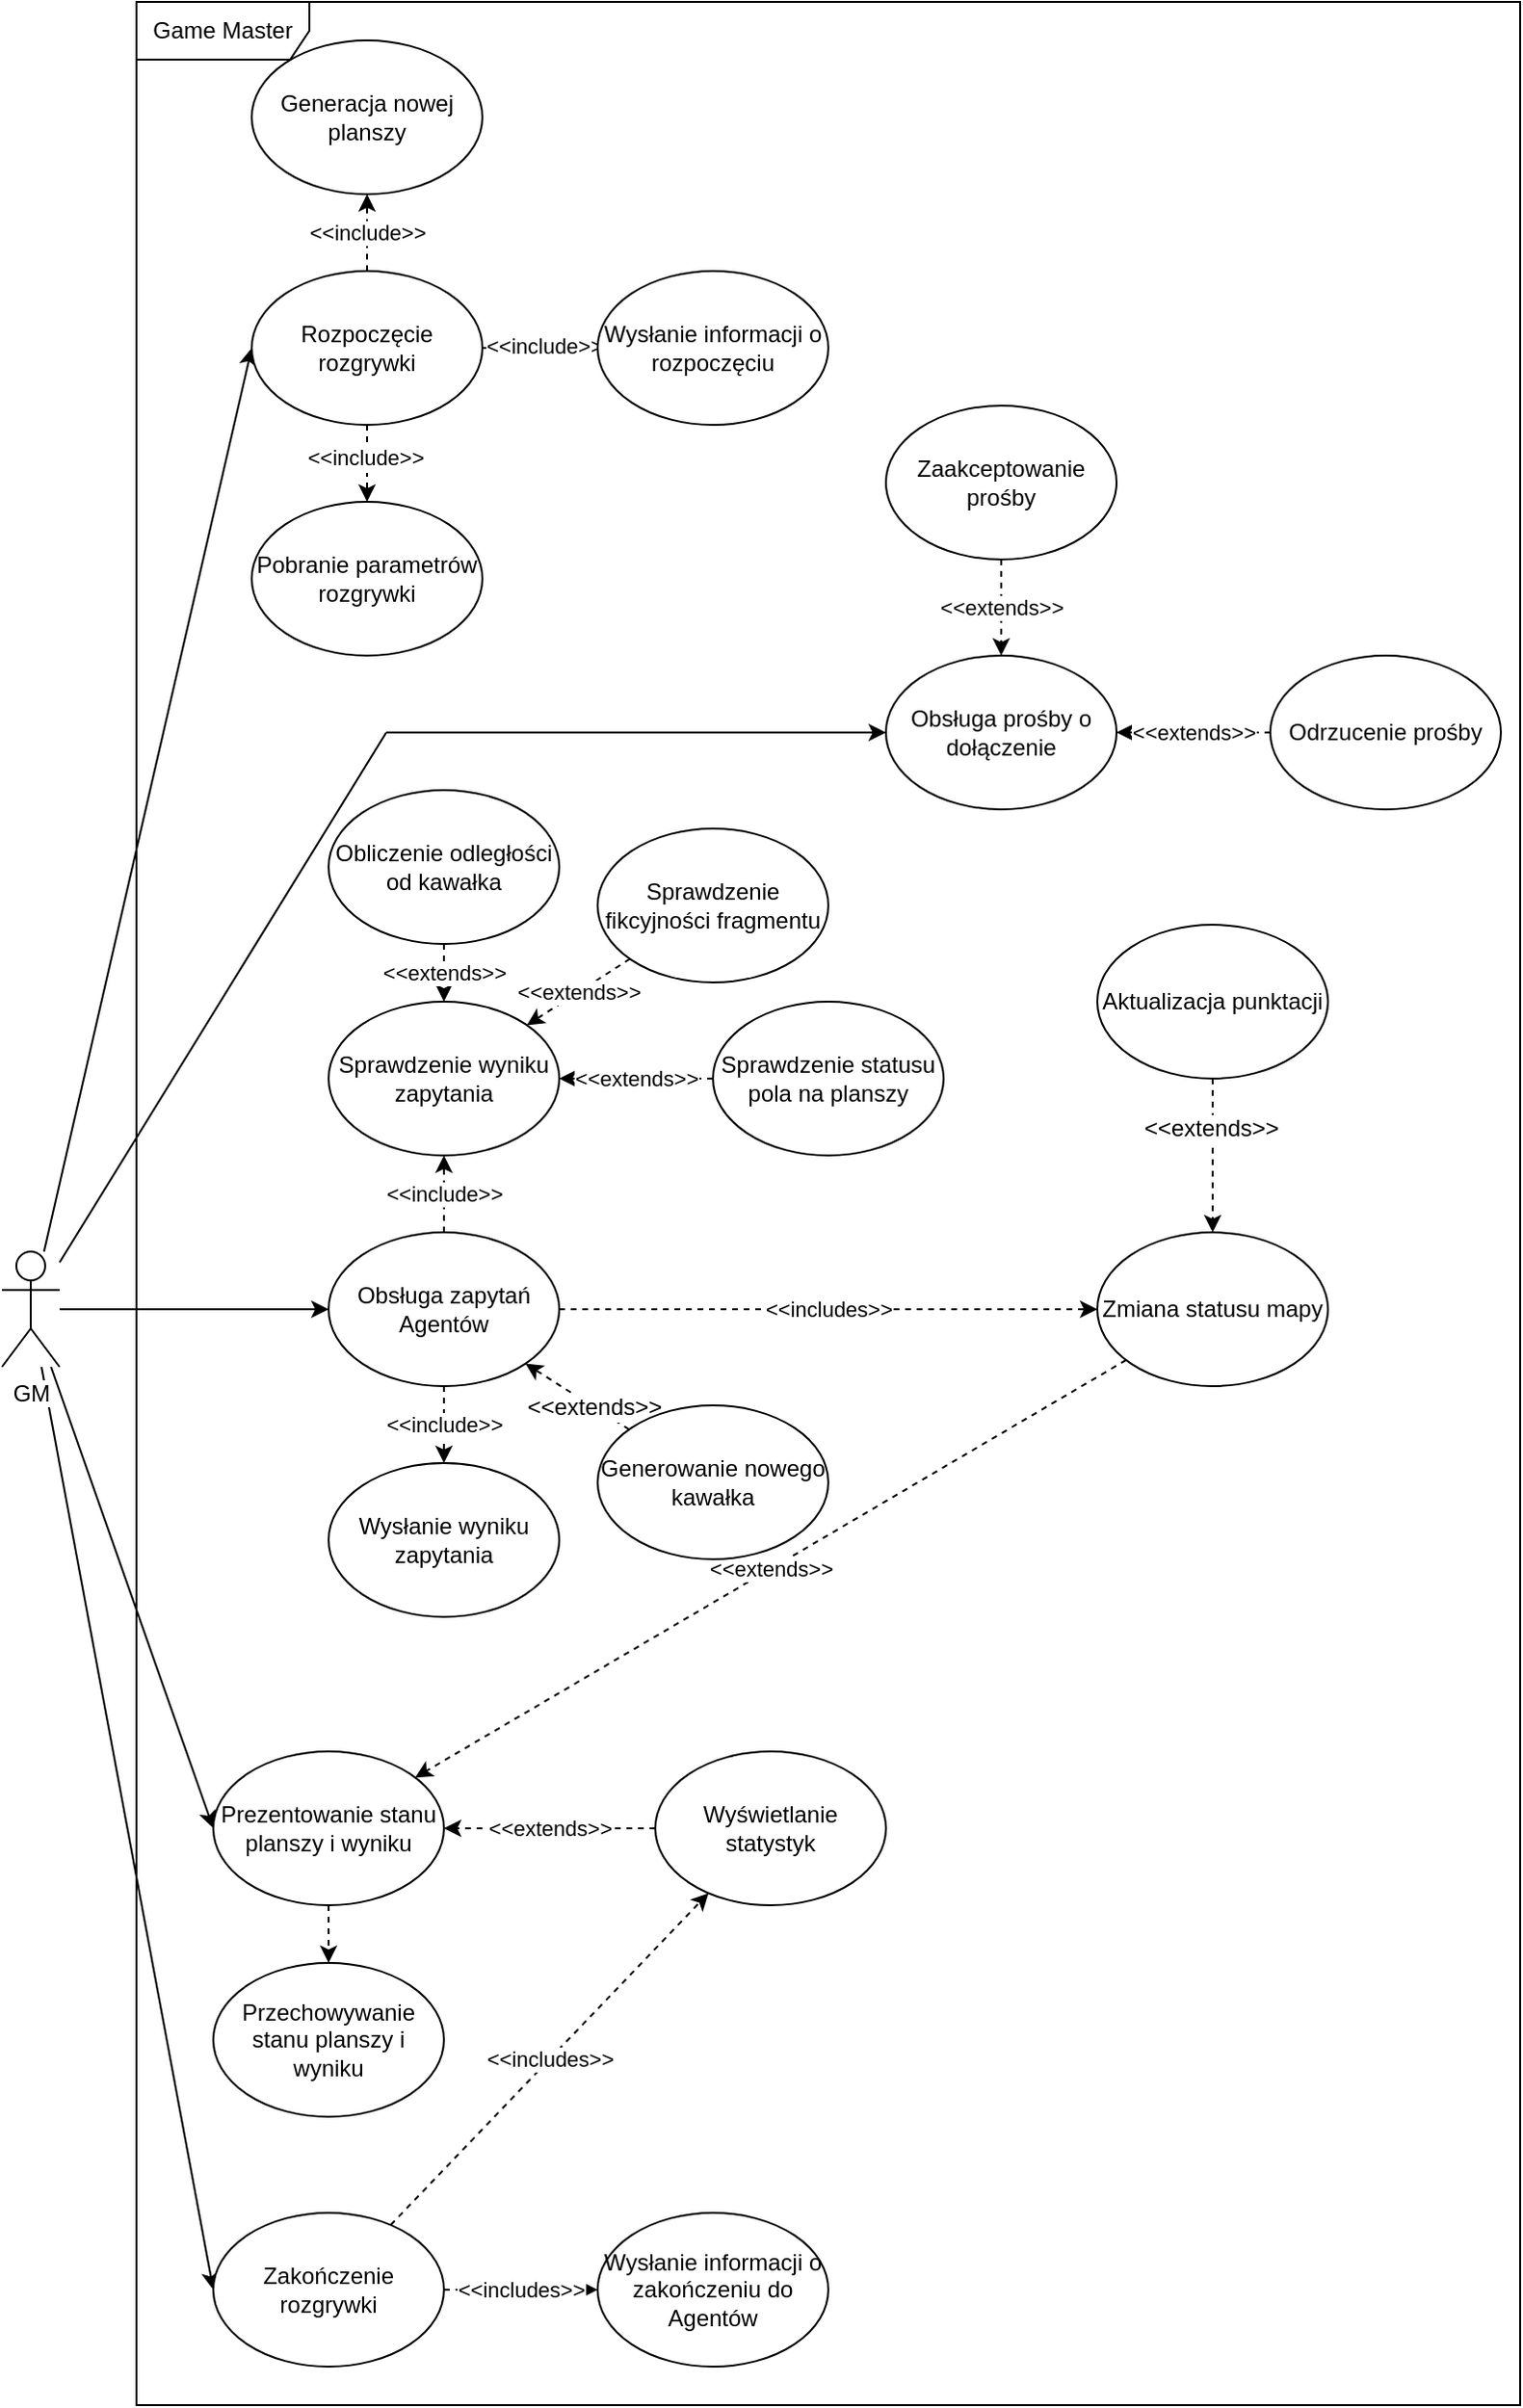 <mxfile version="12.1.7" type="device" pages="1"><diagram id="U9kRQNVFODTXAcQ1SdaR" name="Page-1"><mxGraphModel dx="2690" dy="2711" grid="1" gridSize="10" guides="1" tooltips="1" connect="1" arrows="1" fold="1" page="1" pageScale="1" pageWidth="827" pageHeight="1169" math="0" shadow="0"><root><mxCell id="0"/><mxCell id="1" parent="0"/><mxCell id="L_J3_wjP_E8PLOl_AcGN-9" style="edgeStyle=orthogonalEdgeStyle;rounded=0;orthogonalLoop=1;jettySize=auto;html=1;entryX=0;entryY=0.5;entryDx=0;entryDy=0;" parent="1" source="L_J3_wjP_E8PLOl_AcGN-1" target="L_J3_wjP_E8PLOl_AcGN-8" edge="1"><mxGeometry relative="1" as="geometry"/></mxCell><mxCell id="L_J3_wjP_E8PLOl_AcGN-15" style="edgeStyle=entityRelationEdgeStyle;rounded=0;orthogonalLoop=1;jettySize=auto;html=1;entryX=0;entryY=0.5;entryDx=0;entryDy=0;" parent="1" target="L_J3_wjP_E8PLOl_AcGN-10" edge="1"><mxGeometry relative="1" as="geometry"><mxPoint x="290" y="90" as="sourcePoint"/></mxGeometry></mxCell><mxCell id="L_J3_wjP_E8PLOl_AcGN-16" style="rounded=0;orthogonalLoop=1;jettySize=auto;html=1;entryX=0;entryY=0.5;entryDx=0;entryDy=0;" parent="1" source="L_J3_wjP_E8PLOl_AcGN-1" target="L_J3_wjP_E8PLOl_AcGN-11" edge="1"><mxGeometry relative="1" as="geometry"/></mxCell><mxCell id="L_J3_wjP_E8PLOl_AcGN-17" style="rounded=0;orthogonalLoop=1;jettySize=auto;html=1;entryX=0;entryY=0.5;entryDx=0;entryDy=0;" parent="1" source="L_J3_wjP_E8PLOl_AcGN-1" target="L_J3_wjP_E8PLOl_AcGN-12" edge="1"><mxGeometry relative="1" as="geometry"/></mxCell><mxCell id="L_J3_wjP_E8PLOl_AcGN-20" style="rounded=0;orthogonalLoop=1;jettySize=auto;html=1;entryX=0;entryY=0.5;entryDx=0;entryDy=0;" parent="1" source="L_J3_wjP_E8PLOl_AcGN-1" target="L_J3_wjP_E8PLOl_AcGN-13" edge="1"><mxGeometry relative="1" as="geometry"/></mxCell><mxCell id="9LyLQmyznBljdoRDGVZj-3" style="rounded=0;orthogonalLoop=1;jettySize=auto;html=1;endArrow=none;endFill=0;" edge="1" parent="1" source="L_J3_wjP_E8PLOl_AcGN-1"><mxGeometry relative="1" as="geometry"><mxPoint x="290" y="90" as="targetPoint"/></mxGeometry></mxCell><mxCell id="L_J3_wjP_E8PLOl_AcGN-1" value="GM" style="shape=umlActor;verticalLabelPosition=bottom;labelBackgroundColor=#ffffff;verticalAlign=top;html=1;" parent="1" vertex="1"><mxGeometry x="90" y="360" width="30" height="60" as="geometry"/></mxCell><mxCell id="L_J3_wjP_E8PLOl_AcGN-43" value="&amp;lt;&amp;lt;include&amp;gt;&amp;gt;" style="edgeStyle=none;rounded=0;orthogonalLoop=1;jettySize=auto;html=1;entryX=0.5;entryY=1;entryDx=0;entryDy=0;dashed=1;" parent="1" source="L_J3_wjP_E8PLOl_AcGN-8" target="L_J3_wjP_E8PLOl_AcGN-38" edge="1"><mxGeometry relative="1" as="geometry"/></mxCell><mxCell id="L_J3_wjP_E8PLOl_AcGN-51" value="&amp;lt;&amp;lt;include&amp;gt;&amp;gt;&lt;br&gt;" style="edgeStyle=none;rounded=0;orthogonalLoop=1;jettySize=auto;html=1;entryX=0.5;entryY=0;entryDx=0;entryDy=0;dashed=1;" parent="1" source="L_J3_wjP_E8PLOl_AcGN-8" target="L_J3_wjP_E8PLOl_AcGN-49" edge="1"><mxGeometry relative="1" as="geometry"/></mxCell><mxCell id="L_J3_wjP_E8PLOl_AcGN-55" value="&amp;lt;&amp;lt;includes&amp;gt;&amp;gt;" style="edgeStyle=none;rounded=0;orthogonalLoop=1;jettySize=auto;html=1;entryX=0;entryY=0.5;entryDx=0;entryDy=0;dashed=1;" parent="1" source="L_J3_wjP_E8PLOl_AcGN-8" target="L_J3_wjP_E8PLOl_AcGN-48" edge="1"><mxGeometry relative="1" as="geometry"/></mxCell><mxCell id="L_J3_wjP_E8PLOl_AcGN-8" value="Obsługa zapytań Agentów" style="ellipse;whiteSpace=wrap;html=1;" parent="1" vertex="1"><mxGeometry x="260" y="350" width="120" height="80" as="geometry"/></mxCell><mxCell id="L_J3_wjP_E8PLOl_AcGN-10" value="Obsługa prośby o dołączenie" style="ellipse;whiteSpace=wrap;html=1;" parent="1" vertex="1"><mxGeometry x="550" y="50" width="120" height="80" as="geometry"/></mxCell><mxCell id="L_J3_wjP_E8PLOl_AcGN-35" value="&amp;lt;&amp;lt;extends&amp;gt;&amp;gt;" style="edgeStyle=none;rounded=0;orthogonalLoop=1;jettySize=auto;html=1;dashed=1;exitX=0;exitY=0.5;exitDx=0;exitDy=0;entryX=1;entryY=0.5;entryDx=0;entryDy=0;" parent="1" source="L_J3_wjP_E8PLOl_AcGN-33" target="L_J3_wjP_E8PLOl_AcGN-10" edge="1"><mxGeometry relative="1" as="geometry"/></mxCell><mxCell id="L_J3_wjP_E8PLOl_AcGN-33" value="Odrzucenie prośby" style="ellipse;whiteSpace=wrap;html=1;" parent="1" vertex="1"><mxGeometry x="750" y="50" width="120" height="80" as="geometry"/></mxCell><mxCell id="L_J3_wjP_E8PLOl_AcGN-36" value="&amp;lt;&amp;lt;extends&amp;gt;&amp;gt;" style="edgeStyle=none;rounded=0;orthogonalLoop=1;jettySize=auto;html=1;entryX=0.5;entryY=0;entryDx=0;entryDy=0;dashed=1;" parent="1" source="L_J3_wjP_E8PLOl_AcGN-31" target="L_J3_wjP_E8PLOl_AcGN-10" edge="1"><mxGeometry relative="1" as="geometry"/></mxCell><mxCell id="L_J3_wjP_E8PLOl_AcGN-31" value="Zaakceptowanie prośby" style="ellipse;whiteSpace=wrap;html=1;" parent="1" vertex="1"><mxGeometry x="550" y="-80" width="120" height="80" as="geometry"/></mxCell><mxCell id="L_J3_wjP_E8PLOl_AcGN-68" value="" style="edgeStyle=none;rounded=0;orthogonalLoop=1;jettySize=auto;html=1;dashed=1;" parent="1" source="L_J3_wjP_E8PLOl_AcGN-11" target="L_J3_wjP_E8PLOl_AcGN-67" edge="1"><mxGeometry relative="1" as="geometry"/></mxCell><mxCell id="L_J3_wjP_E8PLOl_AcGN-11" value="Prezentowanie stanu planszy i wyniku" style="ellipse;whiteSpace=wrap;html=1;" parent="1" vertex="1"><mxGeometry x="200" y="620" width="120" height="80" as="geometry"/></mxCell><mxCell id="L_J3_wjP_E8PLOl_AcGN-67" value="Przechowywanie stanu planszy i wyniku" style="ellipse;whiteSpace=wrap;html=1;" parent="1" vertex="1"><mxGeometry x="200" y="730" width="120" height="80" as="geometry"/></mxCell><mxCell id="L_J3_wjP_E8PLOl_AcGN-62" value="&amp;lt;&amp;lt;includes&amp;gt;&amp;gt;" style="edgeStyle=none;rounded=0;orthogonalLoop=1;jettySize=auto;html=1;dashed=1;" parent="1" source="L_J3_wjP_E8PLOl_AcGN-12" target="L_J3_wjP_E8PLOl_AcGN-61" edge="1"><mxGeometry relative="1" as="geometry"/></mxCell><mxCell id="L_J3_wjP_E8PLOl_AcGN-76" value="&amp;lt;&amp;lt;includes&amp;gt;&amp;gt;" style="edgeStyle=none;rounded=0;orthogonalLoop=1;jettySize=auto;html=1;dashed=1;" parent="1" source="L_J3_wjP_E8PLOl_AcGN-12" target="L_J3_wjP_E8PLOl_AcGN-69" edge="1"><mxGeometry relative="1" as="geometry"/></mxCell><mxCell id="L_J3_wjP_E8PLOl_AcGN-12" value="Zakończenie rozgrywki" style="ellipse;whiteSpace=wrap;html=1;" parent="1" vertex="1"><mxGeometry x="200" y="860" width="120" height="80" as="geometry"/></mxCell><mxCell id="L_J3_wjP_E8PLOl_AcGN-61" value="Wysłanie informacji o zakończeniu do Agentów" style="ellipse;whiteSpace=wrap;html=1;" parent="1" vertex="1"><mxGeometry x="400" y="860" width="120" height="80" as="geometry"/></mxCell><mxCell id="L_J3_wjP_E8PLOl_AcGN-22" value="&amp;lt;&amp;lt;include&amp;gt;&amp;gt;" style="edgeStyle=orthogonalEdgeStyle;rounded=0;orthogonalLoop=1;jettySize=auto;html=1;dashed=1;" parent="1" source="L_J3_wjP_E8PLOl_AcGN-13" target="L_J3_wjP_E8PLOl_AcGN-21" edge="1"><mxGeometry relative="1" as="geometry"/></mxCell><mxCell id="L_J3_wjP_E8PLOl_AcGN-24" value="" style="rounded=0;orthogonalLoop=1;jettySize=auto;html=1;dashed=1;exitX=0.5;exitY=1;exitDx=0;exitDy=0;entryX=0.5;entryY=0;entryDx=0;entryDy=0;" parent="1" source="L_J3_wjP_E8PLOl_AcGN-13" target="L_J3_wjP_E8PLOl_AcGN-23" edge="1"><mxGeometry relative="1" as="geometry"/></mxCell><mxCell id="L_J3_wjP_E8PLOl_AcGN-30" value="&lt;span style=&quot;font-size: 11px&quot;&gt;&amp;lt;&amp;lt;include&amp;gt;&amp;gt;&lt;/span&gt;" style="text;html=1;resizable=0;points=[];align=center;verticalAlign=middle;labelBackgroundColor=#ffffff;" parent="L_J3_wjP_E8PLOl_AcGN-24" vertex="1" connectable="0"><mxGeometry x="-0.175" y="-1" relative="1" as="geometry"><mxPoint as="offset"/></mxGeometry></mxCell><mxCell id="L_J3_wjP_E8PLOl_AcGN-27" value="" style="rounded=0;orthogonalLoop=1;jettySize=auto;html=1;exitX=1;exitY=0.5;exitDx=0;exitDy=0;entryX=0;entryY=0.5;entryDx=0;entryDy=0;dashed=1;" parent="1" source="L_J3_wjP_E8PLOl_AcGN-13" target="L_J3_wjP_E8PLOl_AcGN-26" edge="1"><mxGeometry relative="1" as="geometry"><mxPoint x="370" y="-150" as="targetPoint"/></mxGeometry></mxCell><mxCell id="L_J3_wjP_E8PLOl_AcGN-29" value="&lt;span style=&quot;font-size: 11px&quot;&gt;&amp;lt;&amp;lt;include&amp;gt;&amp;gt;&lt;/span&gt;" style="text;html=1;resizable=0;points=[];align=center;verticalAlign=middle;labelBackgroundColor=#ffffff;" parent="L_J3_wjP_E8PLOl_AcGN-27" vertex="1" connectable="0"><mxGeometry x="0.074" y="1" relative="1" as="geometry"><mxPoint as="offset"/></mxGeometry></mxCell><mxCell id="L_J3_wjP_E8PLOl_AcGN-13" value="Rozpoczęcie rozgrywki" style="ellipse;whiteSpace=wrap;html=1;" parent="1" vertex="1"><mxGeometry x="220" y="-150" width="120" height="80" as="geometry"/></mxCell><mxCell id="L_J3_wjP_E8PLOl_AcGN-26" value="Wysłanie informacji o rozpoczęciu" style="ellipse;whiteSpace=wrap;html=1;" parent="1" vertex="1"><mxGeometry x="400" y="-150" width="120" height="80" as="geometry"/></mxCell><mxCell id="L_J3_wjP_E8PLOl_AcGN-23" value="Pobranie parametrów rozgrywki" style="ellipse;whiteSpace=wrap;html=1;" parent="1" vertex="1"><mxGeometry x="220" y="-30" width="120" height="80" as="geometry"/></mxCell><mxCell id="L_J3_wjP_E8PLOl_AcGN-21" value="Generacja nowej planszy" style="ellipse;whiteSpace=wrap;html=1;" parent="1" vertex="1"><mxGeometry x="220" y="-270" width="120" height="80" as="geometry"/></mxCell><mxCell id="L_J3_wjP_E8PLOl_AcGN-38" value="Sprawdzenie wyniku zapytania" style="ellipse;whiteSpace=wrap;html=1;" parent="1" vertex="1"><mxGeometry x="260" y="230" width="120" height="80" as="geometry"/></mxCell><mxCell id="L_J3_wjP_E8PLOl_AcGN-47" value="&amp;lt;&amp;lt;extends&amp;gt;&amp;gt;" style="edgeStyle=none;rounded=0;orthogonalLoop=1;jettySize=auto;html=1;dashed=1;" parent="1" source="L_J3_wjP_E8PLOl_AcGN-40" target="L_J3_wjP_E8PLOl_AcGN-38" edge="1"><mxGeometry relative="1" as="geometry"/></mxCell><mxCell id="L_J3_wjP_E8PLOl_AcGN-40" value="Sprawdzenie statusu pola na planszy" style="ellipse;whiteSpace=wrap;html=1;" parent="1" vertex="1"><mxGeometry x="460" y="230" width="120" height="80" as="geometry"/></mxCell><mxCell id="L_J3_wjP_E8PLOl_AcGN-46" value="&amp;lt;&amp;lt;extends&amp;gt;&amp;gt;" style="edgeStyle=none;rounded=0;orthogonalLoop=1;jettySize=auto;html=1;dashed=1;" parent="1" source="L_J3_wjP_E8PLOl_AcGN-41" target="L_J3_wjP_E8PLOl_AcGN-38" edge="1"><mxGeometry relative="1" as="geometry"/></mxCell><mxCell id="L_J3_wjP_E8PLOl_AcGN-41" value="Sprawdzenie fikcyjności fragmentu" style="ellipse;whiteSpace=wrap;html=1;" parent="1" vertex="1"><mxGeometry x="400" y="140" width="120" height="80" as="geometry"/></mxCell><mxCell id="L_J3_wjP_E8PLOl_AcGN-45" value="&amp;lt;&amp;lt;extends&amp;gt;&amp;gt;" style="edgeStyle=none;rounded=0;orthogonalLoop=1;jettySize=auto;html=1;entryX=0.5;entryY=0;entryDx=0;entryDy=0;dashed=1;" parent="1" source="L_J3_wjP_E8PLOl_AcGN-42" target="L_J3_wjP_E8PLOl_AcGN-38" edge="1"><mxGeometry relative="1" as="geometry"/></mxCell><mxCell id="L_J3_wjP_E8PLOl_AcGN-42" value="Obliczenie odległości od kawałka" style="ellipse;whiteSpace=wrap;html=1;" parent="1" vertex="1"><mxGeometry x="260" y="120" width="120" height="80" as="geometry"/></mxCell><mxCell id="L_J3_wjP_E8PLOl_AcGN-73" value="&amp;lt;&amp;lt;extends&amp;gt;&amp;gt;" style="edgeStyle=none;rounded=0;orthogonalLoop=1;jettySize=auto;html=1;dashed=1;" parent="1" source="L_J3_wjP_E8PLOl_AcGN-48" target="L_J3_wjP_E8PLOl_AcGN-11" edge="1"><mxGeometry relative="1" as="geometry"/></mxCell><mxCell id="L_J3_wjP_E8PLOl_AcGN-48" value="Zmiana statusu mapy" style="ellipse;whiteSpace=wrap;html=1;" parent="1" vertex="1"><mxGeometry x="660" y="350" width="120" height="80" as="geometry"/></mxCell><mxCell id="L_J3_wjP_E8PLOl_AcGN-58" style="edgeStyle=none;rounded=0;orthogonalLoop=1;jettySize=auto;html=1;entryX=0.5;entryY=0;entryDx=0;entryDy=0;dashed=1;" parent="1" source="L_J3_wjP_E8PLOl_AcGN-56" target="L_J3_wjP_E8PLOl_AcGN-48" edge="1"><mxGeometry relative="1" as="geometry"/></mxCell><mxCell id="L_J3_wjP_E8PLOl_AcGN-59" value="&amp;lt;&amp;lt;extends&amp;gt;&amp;gt;" style="text;html=1;resizable=0;points=[];align=center;verticalAlign=middle;labelBackgroundColor=#ffffff;" parent="L_J3_wjP_E8PLOl_AcGN-58" vertex="1" connectable="0"><mxGeometry x="-0.359" y="-1" relative="1" as="geometry"><mxPoint as="offset"/></mxGeometry></mxCell><mxCell id="L_J3_wjP_E8PLOl_AcGN-56" value="Aktualizacja punktacji" style="ellipse;whiteSpace=wrap;html=1;" parent="1" vertex="1"><mxGeometry x="660" y="190" width="120" height="80" as="geometry"/></mxCell><mxCell id="L_J3_wjP_E8PLOl_AcGN-49" value="Wysłanie wyniku zapytania" style="ellipse;whiteSpace=wrap;html=1;" parent="1" vertex="1"><mxGeometry x="260" y="470" width="120" height="80" as="geometry"/></mxCell><mxCell id="L_J3_wjP_E8PLOl_AcGN-53" style="edgeStyle=none;rounded=0;orthogonalLoop=1;jettySize=auto;html=1;entryX=1;entryY=1;entryDx=0;entryDy=0;dashed=1;" parent="1" source="L_J3_wjP_E8PLOl_AcGN-50" target="L_J3_wjP_E8PLOl_AcGN-8" edge="1"><mxGeometry relative="1" as="geometry"/></mxCell><mxCell id="L_J3_wjP_E8PLOl_AcGN-54" value="&amp;lt;&amp;lt;extends&amp;gt;&amp;gt;" style="text;html=1;resizable=0;points=[];align=center;verticalAlign=middle;labelBackgroundColor=#ffffff;" parent="L_J3_wjP_E8PLOl_AcGN-53" vertex="1" connectable="0"><mxGeometry x="-0.297" relative="1" as="geometry"><mxPoint as="offset"/></mxGeometry></mxCell><mxCell id="L_J3_wjP_E8PLOl_AcGN-50" value="Generowanie nowego kawałka" style="ellipse;whiteSpace=wrap;html=1;" parent="1" vertex="1"><mxGeometry x="400" y="440" width="120" height="80" as="geometry"/></mxCell><mxCell id="L_J3_wjP_E8PLOl_AcGN-74" value="&amp;lt;&amp;lt;extends&amp;gt;&amp;gt;" style="edgeStyle=none;rounded=0;orthogonalLoop=1;jettySize=auto;html=1;dashed=1;" parent="1" source="L_J3_wjP_E8PLOl_AcGN-69" target="L_J3_wjP_E8PLOl_AcGN-11" edge="1"><mxGeometry relative="1" as="geometry"/></mxCell><mxCell id="L_J3_wjP_E8PLOl_AcGN-69" value="Wyświetlanie statystyk" style="ellipse;whiteSpace=wrap;html=1;" parent="1" vertex="1"><mxGeometry x="430" y="620" width="120" height="80" as="geometry"/></mxCell><mxCell id="9LyLQmyznBljdoRDGVZj-4" value="Game Master" style="shape=umlFrame;whiteSpace=wrap;html=1;width=90;height=30;" vertex="1" parent="1"><mxGeometry x="160" y="-290" width="720" height="1250" as="geometry"/></mxCell></root></mxGraphModel></diagram></mxfile>